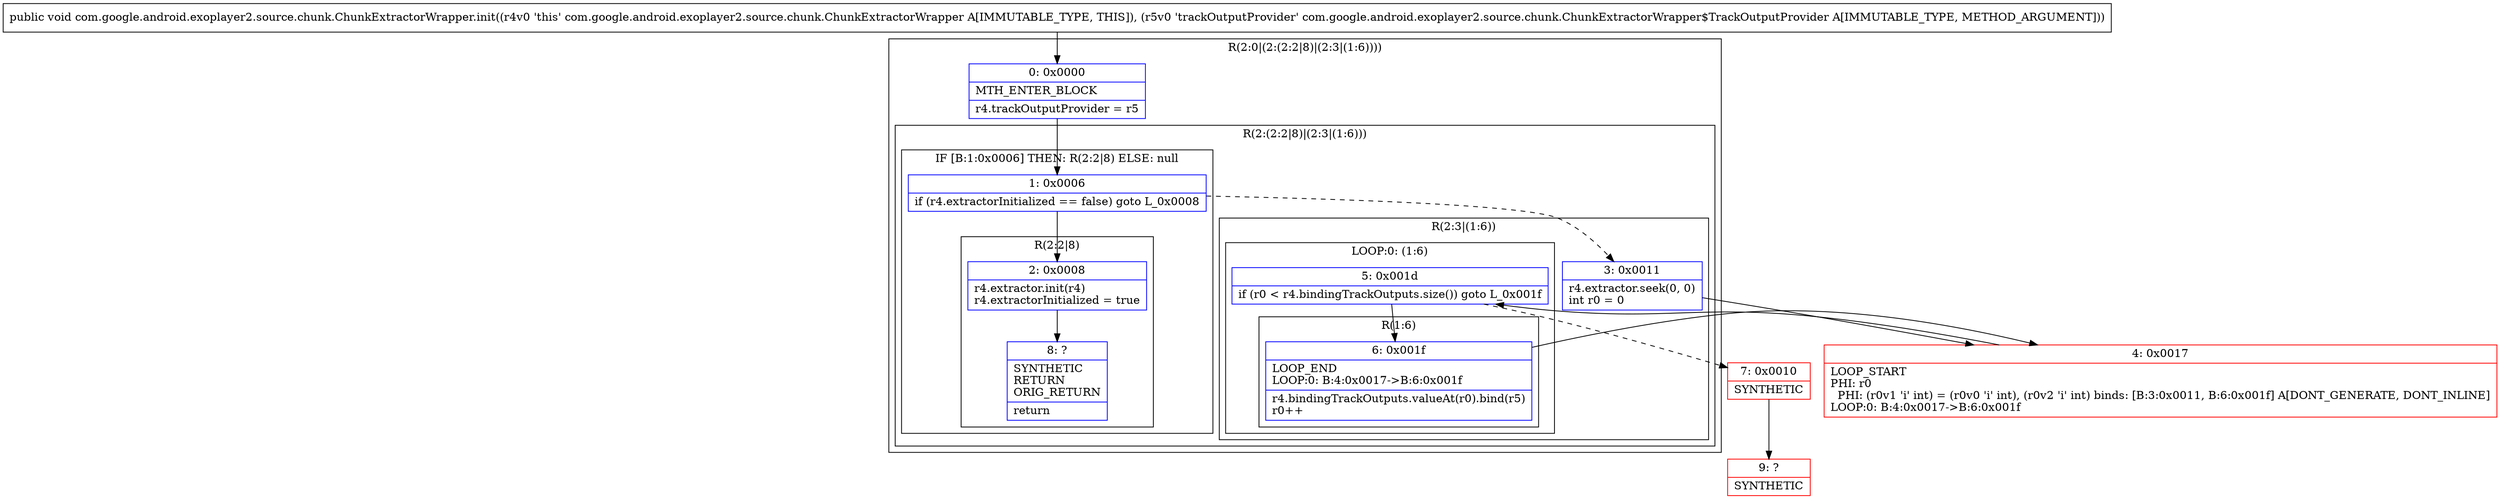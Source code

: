 digraph "CFG forcom.google.android.exoplayer2.source.chunk.ChunkExtractorWrapper.init(Lcom\/google\/android\/exoplayer2\/source\/chunk\/ChunkExtractorWrapper$TrackOutputProvider;)V" {
subgraph cluster_Region_1166374451 {
label = "R(2:0|(2:(2:2|8)|(2:3|(1:6))))";
node [shape=record,color=blue];
Node_0 [shape=record,label="{0\:\ 0x0000|MTH_ENTER_BLOCK\l|r4.trackOutputProvider = r5\l}"];
subgraph cluster_Region_1898196243 {
label = "R(2:(2:2|8)|(2:3|(1:6)))";
node [shape=record,color=blue];
subgraph cluster_IfRegion_142068700 {
label = "IF [B:1:0x0006] THEN: R(2:2|8) ELSE: null";
node [shape=record,color=blue];
Node_1 [shape=record,label="{1\:\ 0x0006|if (r4.extractorInitialized == false) goto L_0x0008\l}"];
subgraph cluster_Region_564134086 {
label = "R(2:2|8)";
node [shape=record,color=blue];
Node_2 [shape=record,label="{2\:\ 0x0008|r4.extractor.init(r4)\lr4.extractorInitialized = true\l}"];
Node_8 [shape=record,label="{8\:\ ?|SYNTHETIC\lRETURN\lORIG_RETURN\l|return\l}"];
}
}
subgraph cluster_Region_875559960 {
label = "R(2:3|(1:6))";
node [shape=record,color=blue];
Node_3 [shape=record,label="{3\:\ 0x0011|r4.extractor.seek(0, 0)\lint r0 = 0\l}"];
subgraph cluster_LoopRegion_975166855 {
label = "LOOP:0: (1:6)";
node [shape=record,color=blue];
Node_5 [shape=record,label="{5\:\ 0x001d|if (r0 \< r4.bindingTrackOutputs.size()) goto L_0x001f\l}"];
subgraph cluster_Region_1997422792 {
label = "R(1:6)";
node [shape=record,color=blue];
Node_6 [shape=record,label="{6\:\ 0x001f|LOOP_END\lLOOP:0: B:4:0x0017\-\>B:6:0x001f\l|r4.bindingTrackOutputs.valueAt(r0).bind(r5)\lr0++\l}"];
}
}
}
}
}
Node_4 [shape=record,color=red,label="{4\:\ 0x0017|LOOP_START\lPHI: r0 \l  PHI: (r0v1 'i' int) = (r0v0 'i' int), (r0v2 'i' int) binds: [B:3:0x0011, B:6:0x001f] A[DONT_GENERATE, DONT_INLINE]\lLOOP:0: B:4:0x0017\-\>B:6:0x001f\l}"];
Node_7 [shape=record,color=red,label="{7\:\ 0x0010|SYNTHETIC\l}"];
Node_9 [shape=record,color=red,label="{9\:\ ?|SYNTHETIC\l}"];
MethodNode[shape=record,label="{public void com.google.android.exoplayer2.source.chunk.ChunkExtractorWrapper.init((r4v0 'this' com.google.android.exoplayer2.source.chunk.ChunkExtractorWrapper A[IMMUTABLE_TYPE, THIS]), (r5v0 'trackOutputProvider' com.google.android.exoplayer2.source.chunk.ChunkExtractorWrapper$TrackOutputProvider A[IMMUTABLE_TYPE, METHOD_ARGUMENT])) }"];
MethodNode -> Node_0;
Node_0 -> Node_1;
Node_1 -> Node_2;
Node_1 -> Node_3[style=dashed];
Node_2 -> Node_8;
Node_3 -> Node_4;
Node_5 -> Node_6;
Node_5 -> Node_7[style=dashed];
Node_6 -> Node_4;
Node_4 -> Node_5;
Node_7 -> Node_9;
}

